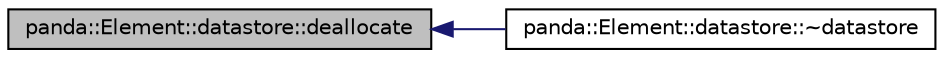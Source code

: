digraph G
{
  edge [fontname="Helvetica",fontsize="10",labelfontname="Helvetica",labelfontsize="10"];
  node [fontname="Helvetica",fontsize="10",shape=record];
  rankdir=LR;
  Node1 [label="panda::Element::datastore::deallocate",height=0.2,width=0.4,color="black", fillcolor="grey75", style="filled" fontcolor="black"];
  Node1 -> Node2 [dir=back,color="midnightblue",fontsize="10",style="solid"];
  Node2 [label="panda::Element::datastore::~datastore",height=0.2,width=0.4,color="black", fillcolor="white", style="filled",URL="$structpanda_1_1Element_1_1datastore.html#a14bdbf5fcb0c5553c70d43de0cffd090"];
}
